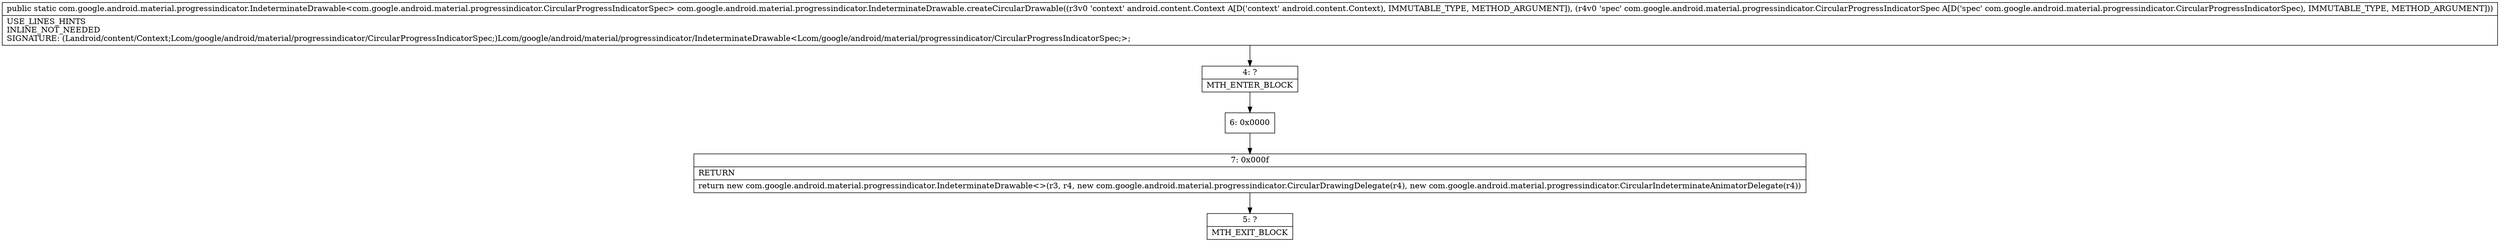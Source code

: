 digraph "CFG forcom.google.android.material.progressindicator.IndeterminateDrawable.createCircularDrawable(Landroid\/content\/Context;Lcom\/google\/android\/material\/progressindicator\/CircularProgressIndicatorSpec;)Lcom\/google\/android\/material\/progressindicator\/IndeterminateDrawable;" {
Node_4 [shape=record,label="{4\:\ ?|MTH_ENTER_BLOCK\l}"];
Node_6 [shape=record,label="{6\:\ 0x0000}"];
Node_7 [shape=record,label="{7\:\ 0x000f|RETURN\l|return new com.google.android.material.progressindicator.IndeterminateDrawable\<\>(r3, r4, new com.google.android.material.progressindicator.CircularDrawingDelegate(r4), new com.google.android.material.progressindicator.CircularIndeterminateAnimatorDelegate(r4))\l}"];
Node_5 [shape=record,label="{5\:\ ?|MTH_EXIT_BLOCK\l}"];
MethodNode[shape=record,label="{public static com.google.android.material.progressindicator.IndeterminateDrawable\<com.google.android.material.progressindicator.CircularProgressIndicatorSpec\> com.google.android.material.progressindicator.IndeterminateDrawable.createCircularDrawable((r3v0 'context' android.content.Context A[D('context' android.content.Context), IMMUTABLE_TYPE, METHOD_ARGUMENT]), (r4v0 'spec' com.google.android.material.progressindicator.CircularProgressIndicatorSpec A[D('spec' com.google.android.material.progressindicator.CircularProgressIndicatorSpec), IMMUTABLE_TYPE, METHOD_ARGUMENT]))  | USE_LINES_HINTS\lINLINE_NOT_NEEDED\lSIGNATURE: (Landroid\/content\/Context;Lcom\/google\/android\/material\/progressindicator\/CircularProgressIndicatorSpec;)Lcom\/google\/android\/material\/progressindicator\/IndeterminateDrawable\<Lcom\/google\/android\/material\/progressindicator\/CircularProgressIndicatorSpec;\>;\l}"];
MethodNode -> Node_4;Node_4 -> Node_6;
Node_6 -> Node_7;
Node_7 -> Node_5;
}

